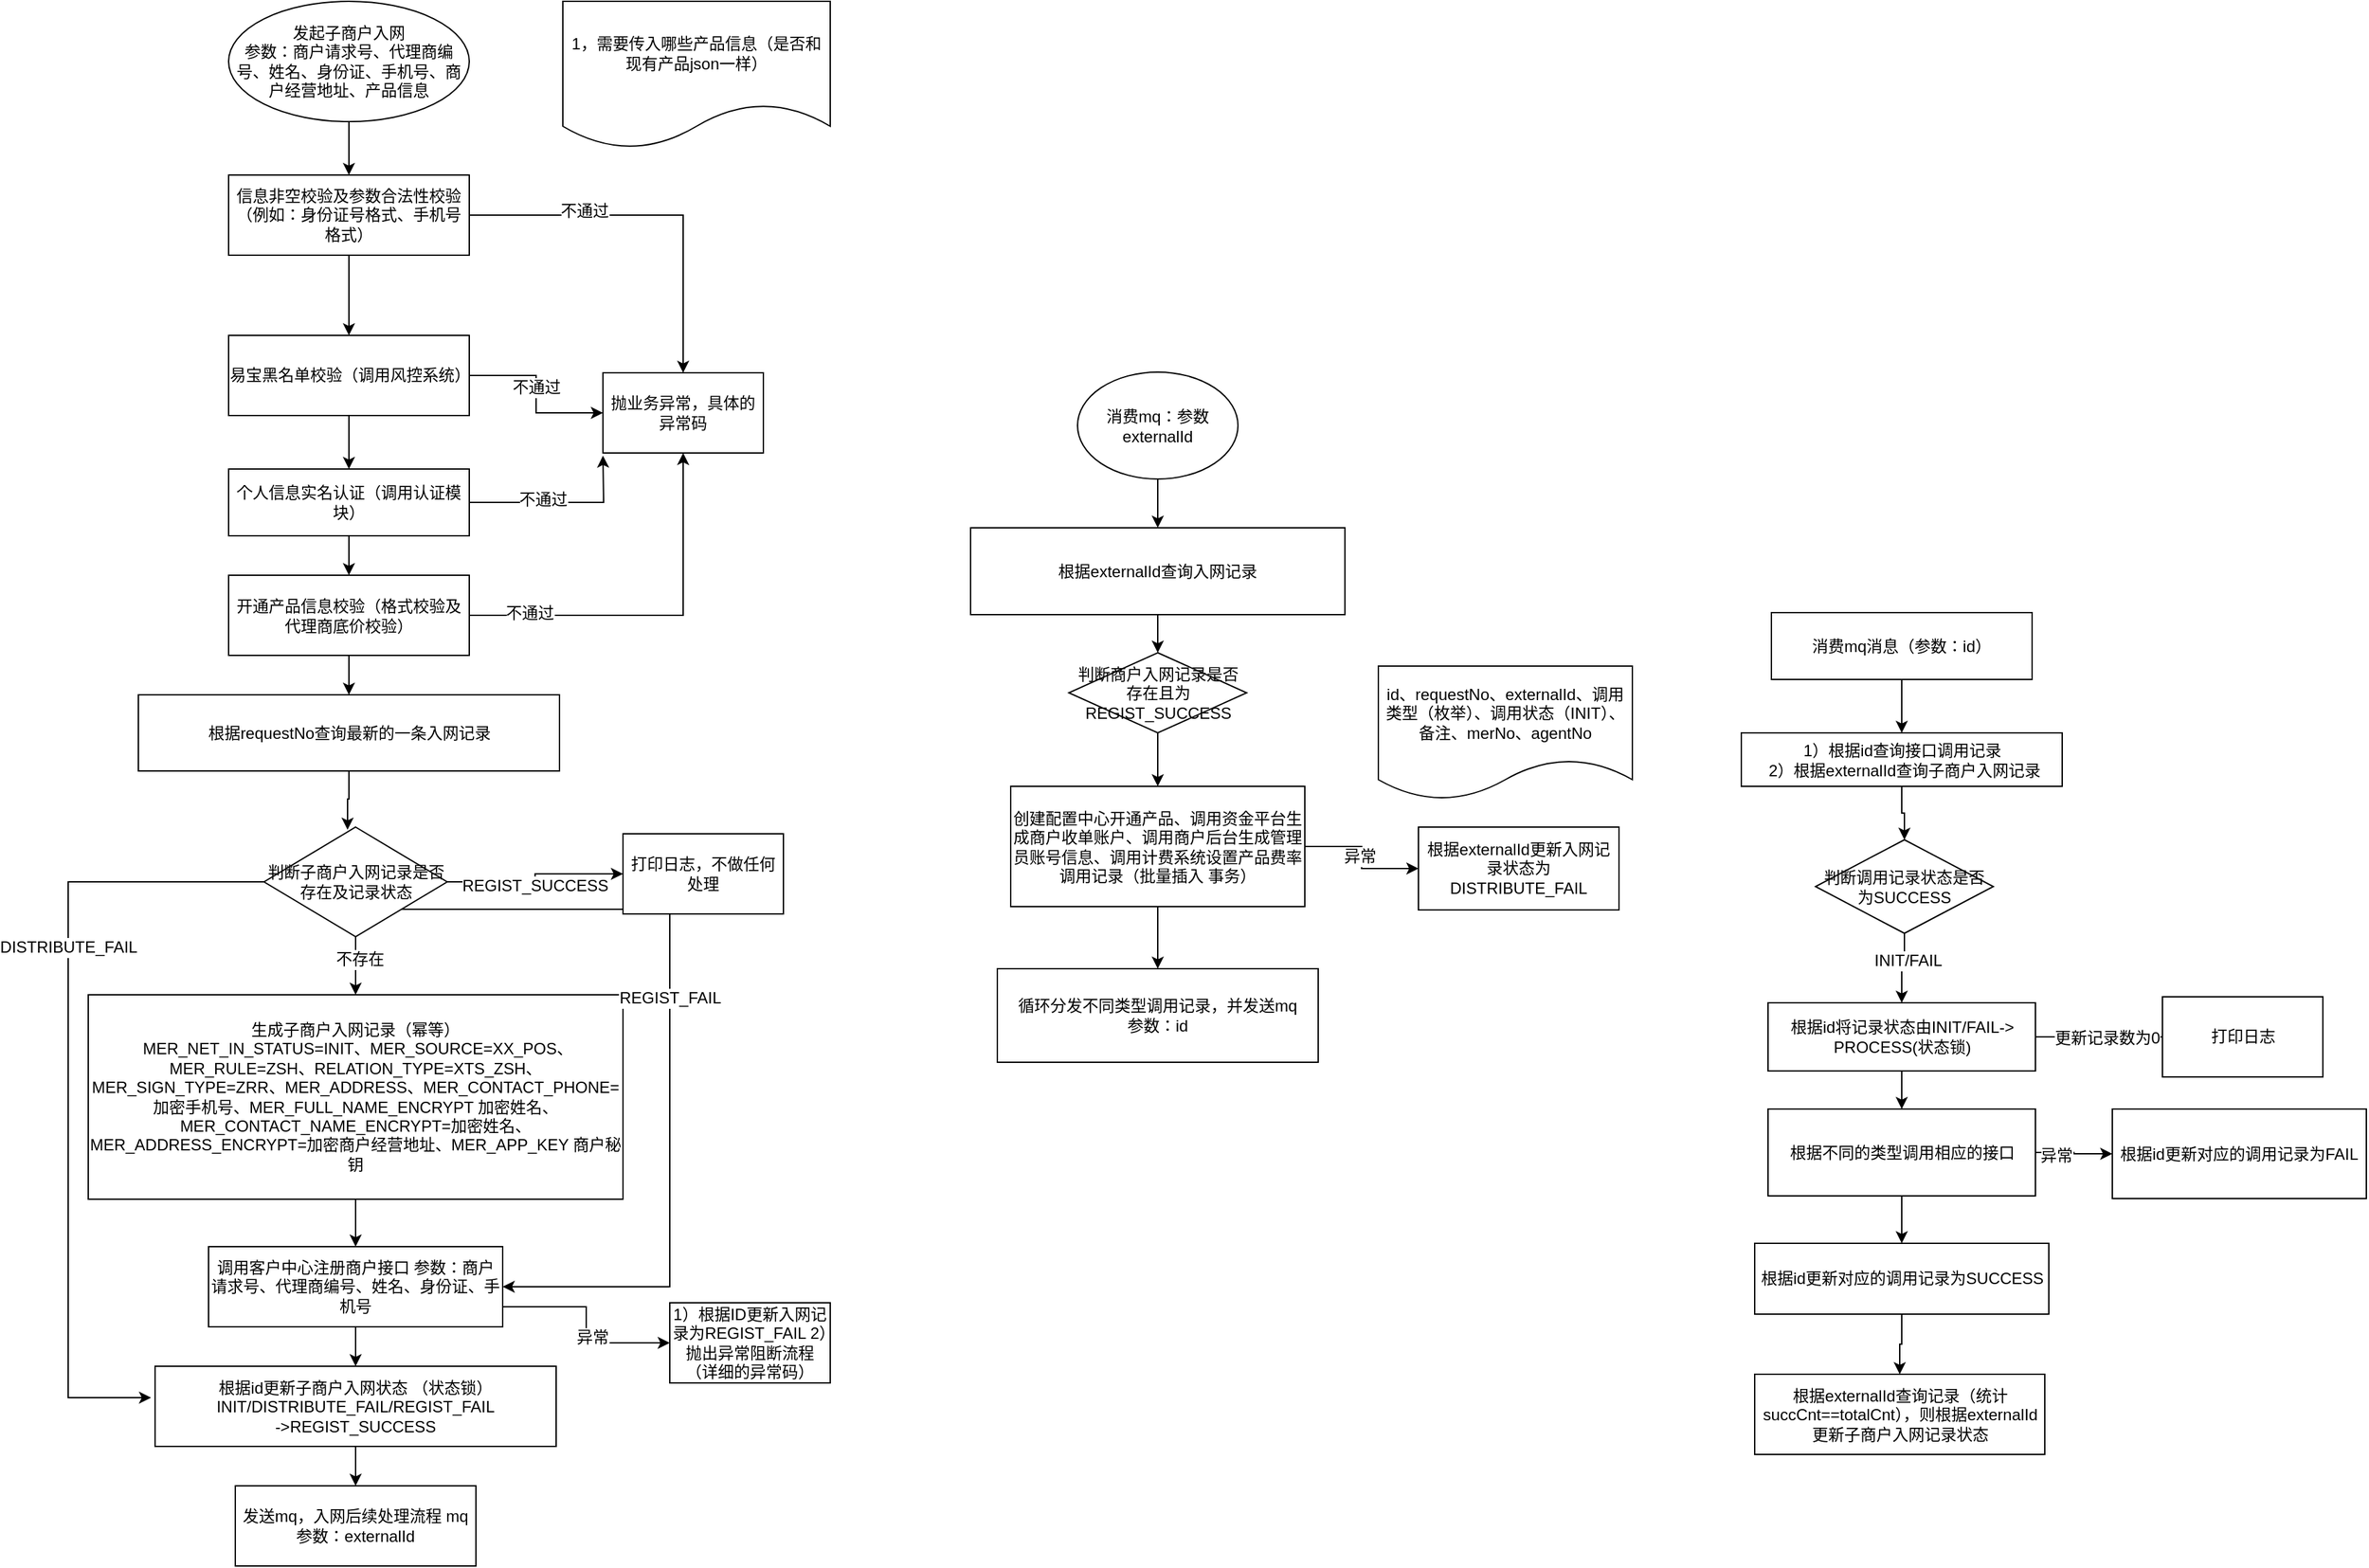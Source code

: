 <mxfile version="10.3.5" type="github"><diagram id="u5pQqZJTlzbkKuST2LyJ" name="Page-1"><mxGraphModel dx="3257" dy="561" grid="1" gridSize="10" guides="1" tooltips="1" connect="1" arrows="1" fold="1" page="1" pageScale="1" pageWidth="2339" pageHeight="3300" math="0" shadow="0"><root><mxCell id="0"/><mxCell id="1" parent="0"/><mxCell id="589QC6NfxQiBhh_SLuO5-27" style="edgeStyle=orthogonalEdgeStyle;rounded=0;orthogonalLoop=1;jettySize=auto;html=1;exitX=0.5;exitY=1;exitDx=0;exitDy=0;" edge="1" parent="1" source="gWKkP7VUY9HwnqEXUEAB-2" target="gWKkP7VUY9HwnqEXUEAB-4"><mxGeometry relative="1" as="geometry"/></mxCell><mxCell id="gWKkP7VUY9HwnqEXUEAB-2" value="发起子商户入网&lt;br&gt;参数：商户&lt;span&gt;请求号、代理商编号、姓名、身份证、手机号、商户经营地址、产品信息&lt;/span&gt;&lt;br&gt;" style="ellipse;whiteSpace=wrap;html=1;" parent="1" vertex="1"><mxGeometry x="150" y="40" width="180" height="90" as="geometry"/></mxCell><mxCell id="gWKkP7VUY9HwnqEXUEAB-3" value="1，需要传入哪些产品信息（是否和现有产品json一样）" style="shape=document;whiteSpace=wrap;html=1;boundedLbl=1;" parent="1" vertex="1"><mxGeometry x="400" y="40" width="200" height="110" as="geometry"/></mxCell><mxCell id="589QC6NfxQiBhh_SLuO5-28" style="edgeStyle=orthogonalEdgeStyle;rounded=0;orthogonalLoop=1;jettySize=auto;html=1;" edge="1" parent="1" source="gWKkP7VUY9HwnqEXUEAB-4" target="gWKkP7VUY9HwnqEXUEAB-5"><mxGeometry relative="1" as="geometry"/></mxCell><mxCell id="589QC6NfxQiBhh_SLuO5-34" style="edgeStyle=orthogonalEdgeStyle;rounded=0;orthogonalLoop=1;jettySize=auto;html=1;" edge="1" parent="1" source="gWKkP7VUY9HwnqEXUEAB-4" target="589QC6NfxQiBhh_SLuO5-30"><mxGeometry relative="1" as="geometry"/></mxCell><mxCell id="589QC6NfxQiBhh_SLuO5-39" value="不通过" style="text;html=1;resizable=0;points=[];align=center;verticalAlign=middle;labelBackgroundColor=#ffffff;" vertex="1" connectable="0" parent="589QC6NfxQiBhh_SLuO5-34"><mxGeometry x="-0.381" y="3" relative="1" as="geometry"><mxPoint as="offset"/></mxGeometry></mxCell><mxCell id="gWKkP7VUY9HwnqEXUEAB-4" value="信息非空校验及参数合法性校验（例如：身份证号格式、手机号格式）" style="rounded=0;whiteSpace=wrap;html=1;" parent="1" vertex="1"><mxGeometry x="150" y="170" width="180" height="60" as="geometry"/></mxCell><mxCell id="589QC6NfxQiBhh_SLuO5-29" style="edgeStyle=orthogonalEdgeStyle;rounded=0;orthogonalLoop=1;jettySize=auto;html=1;exitX=0.5;exitY=1;exitDx=0;exitDy=0;" edge="1" parent="1" source="gWKkP7VUY9HwnqEXUEAB-5" target="gWKkP7VUY9HwnqEXUEAB-6"><mxGeometry relative="1" as="geometry"/></mxCell><mxCell id="589QC6NfxQiBhh_SLuO5-35" style="edgeStyle=orthogonalEdgeStyle;rounded=0;orthogonalLoop=1;jettySize=auto;html=1;exitX=1;exitY=0.5;exitDx=0;exitDy=0;" edge="1" parent="1" source="gWKkP7VUY9HwnqEXUEAB-5" target="589QC6NfxQiBhh_SLuO5-30"><mxGeometry relative="1" as="geometry"/></mxCell><mxCell id="589QC6NfxQiBhh_SLuO5-40" value="不通过" style="text;html=1;resizable=0;points=[];align=center;verticalAlign=middle;labelBackgroundColor=#ffffff;" vertex="1" connectable="0" parent="589QC6NfxQiBhh_SLuO5-35"><mxGeometry x="-0.219" y="-9" relative="1" as="geometry"><mxPoint x="9" y="9" as="offset"/></mxGeometry></mxCell><mxCell id="gWKkP7VUY9HwnqEXUEAB-5" value="易宝黑名单校验（调用风控系统）" style="rounded=0;whiteSpace=wrap;html=1;" parent="1" vertex="1"><mxGeometry x="150" y="290" width="180" height="60" as="geometry"/></mxCell><mxCell id="589QC6NfxQiBhh_SLuO5-31" style="edgeStyle=orthogonalEdgeStyle;rounded=0;orthogonalLoop=1;jettySize=auto;html=1;entryX=0.5;entryY=0;entryDx=0;entryDy=0;" edge="1" parent="1" source="gWKkP7VUY9HwnqEXUEAB-6" target="gWKkP7VUY9HwnqEXUEAB-7"><mxGeometry relative="1" as="geometry"/></mxCell><mxCell id="589QC6NfxQiBhh_SLuO5-37" style="edgeStyle=orthogonalEdgeStyle;rounded=0;orthogonalLoop=1;jettySize=auto;html=1;exitX=1;exitY=0.5;exitDx=0;exitDy=0;" edge="1" parent="1" source="gWKkP7VUY9HwnqEXUEAB-6"><mxGeometry relative="1" as="geometry"><mxPoint x="430" y="380" as="targetPoint"/></mxGeometry></mxCell><mxCell id="589QC6NfxQiBhh_SLuO5-41" value="不通过" style="text;html=1;resizable=0;points=[];align=center;verticalAlign=middle;labelBackgroundColor=#ffffff;" vertex="1" connectable="0" parent="589QC6NfxQiBhh_SLuO5-37"><mxGeometry x="-0.185" y="2" relative="1" as="geometry"><mxPoint as="offset"/></mxGeometry></mxCell><mxCell id="gWKkP7VUY9HwnqEXUEAB-6" value="个人信息实名认证（调用认证模块）" style="rounded=0;whiteSpace=wrap;html=1;" parent="1" vertex="1"><mxGeometry x="150" y="390" width="180" height="50" as="geometry"/></mxCell><mxCell id="589QC6NfxQiBhh_SLuO5-32" style="edgeStyle=orthogonalEdgeStyle;rounded=0;orthogonalLoop=1;jettySize=auto;html=1;exitX=0.5;exitY=1;exitDx=0;exitDy=0;" edge="1" parent="1" source="gWKkP7VUY9HwnqEXUEAB-7" target="589QC6NfxQiBhh_SLuO5-6"><mxGeometry relative="1" as="geometry"/></mxCell><mxCell id="589QC6NfxQiBhh_SLuO5-38" style="edgeStyle=orthogonalEdgeStyle;rounded=0;orthogonalLoop=1;jettySize=auto;html=1;exitX=1;exitY=0.5;exitDx=0;exitDy=0;" edge="1" parent="1" source="gWKkP7VUY9HwnqEXUEAB-7" target="589QC6NfxQiBhh_SLuO5-30"><mxGeometry relative="1" as="geometry"/></mxCell><mxCell id="589QC6NfxQiBhh_SLuO5-42" value="不通过" style="text;html=1;resizable=0;points=[];align=center;verticalAlign=middle;labelBackgroundColor=#ffffff;" vertex="1" connectable="0" parent="589QC6NfxQiBhh_SLuO5-38"><mxGeometry x="-0.681" y="2" relative="1" as="geometry"><mxPoint as="offset"/></mxGeometry></mxCell><mxCell id="gWKkP7VUY9HwnqEXUEAB-7" value="开通产品信息校验（格式校验及代理商底价校验）" style="rounded=0;whiteSpace=wrap;html=1;" parent="1" vertex="1"><mxGeometry x="150" y="469.5" width="180" height="60" as="geometry"/></mxCell><mxCell id="589QC6NfxQiBhh_SLuO5-25" style="edgeStyle=orthogonalEdgeStyle;rounded=0;orthogonalLoop=1;jettySize=auto;html=1;exitX=1;exitY=0.75;exitDx=0;exitDy=0;entryX=0;entryY=0.5;entryDx=0;entryDy=0;" edge="1" parent="1" source="gWKkP7VUY9HwnqEXUEAB-8" target="589QC6NfxQiBhh_SLuO5-24"><mxGeometry relative="1" as="geometry"/></mxCell><mxCell id="589QC6NfxQiBhh_SLuO5-26" value="异常" style="text;html=1;resizable=0;points=[];align=center;verticalAlign=middle;labelBackgroundColor=#ffffff;" vertex="1" connectable="0" parent="589QC6NfxQiBhh_SLuO5-25"><mxGeometry x="0.237" y="4" relative="1" as="geometry"><mxPoint as="offset"/></mxGeometry></mxCell><mxCell id="589QC6NfxQiBhh_SLuO5-45" style="edgeStyle=orthogonalEdgeStyle;rounded=0;orthogonalLoop=1;jettySize=auto;html=1;entryX=0.5;entryY=0;entryDx=0;entryDy=0;" edge="1" parent="1" source="gWKkP7VUY9HwnqEXUEAB-8" target="TwEtq8ucmO0QelcK-IW0-1"><mxGeometry relative="1" as="geometry"/></mxCell><mxCell id="gWKkP7VUY9HwnqEXUEAB-8" value="&lt;span&gt;调用客户中心注册商户接口 参数：商户&lt;/span&gt;&lt;span&gt;请求号、代理商编号、姓名、身份证、手机号&lt;/span&gt;&lt;span&gt;&lt;br&gt;&lt;/span&gt;" style="rounded=0;whiteSpace=wrap;html=1;" parent="1" vertex="1"><mxGeometry x="135" y="972" width="220" height="60" as="geometry"/></mxCell><mxCell id="589QC6NfxQiBhh_SLuO5-43" style="edgeStyle=orthogonalEdgeStyle;rounded=0;orthogonalLoop=1;jettySize=auto;html=1;entryX=0.5;entryY=0;entryDx=0;entryDy=0;" edge="1" parent="1" source="gWKkP7VUY9HwnqEXUEAB-9" target="gWKkP7VUY9HwnqEXUEAB-8"><mxGeometry relative="1" as="geometry"/></mxCell><mxCell id="gWKkP7VUY9HwnqEXUEAB-9" value="生成子商户入网记录（幂等）&lt;br&gt;&amp;nbsp;&lt;span&gt;MER_NET_IN_STATUS=INIT、&lt;/span&gt;&lt;span&gt;MER_SOURCE=XX_POS、&lt;br&gt;&lt;/span&gt;&lt;span&gt;MER_RULE=&lt;/span&gt;&lt;span&gt;ZSH、&lt;/span&gt;&lt;span&gt;RELATION_TYPE=&lt;/span&gt;&lt;span&gt;XTS_ZSH&lt;/span&gt;、MER_SIGN_TYPE=&lt;span&gt;ZRR、&lt;/span&gt;&lt;span&gt;MER_ADDRESS、&lt;/span&gt;&lt;span&gt;MER_CONTACT_PHONE=加密手机号、&lt;/span&gt;&lt;span&gt;MER_FULL_NAME_ENCRYPT 加密姓名、&lt;/span&gt;&lt;span&gt;MER_CONTACT_NAME_ENCRYPT=加密姓名、&lt;/span&gt;&lt;span&gt;&lt;br&gt;&lt;/span&gt;&lt;span&gt;MER_ADDRESS_ENCRYPT=加密商户经营地址、&lt;/span&gt;&lt;span&gt;MER_APP_KEY 商户秘钥&lt;/span&gt;" style="rounded=0;whiteSpace=wrap;html=1;" parent="1" vertex="1"><mxGeometry x="45" y="783.5" width="400" height="153" as="geometry"/></mxCell><mxCell id="589QC6NfxQiBhh_SLuO5-46" style="edgeStyle=orthogonalEdgeStyle;rounded=0;orthogonalLoop=1;jettySize=auto;html=1;" edge="1" parent="1" source="TwEtq8ucmO0QelcK-IW0-1" target="TwEtq8ucmO0QelcK-IW0-2"><mxGeometry relative="1" as="geometry"/></mxCell><mxCell id="TwEtq8ucmO0QelcK-IW0-1" value="根据id更新子商户入网状态 （状态锁）INIT/&lt;span&gt;DISTRIBUTE_FAIL/&lt;/span&gt;REGIST_FAIL&lt;span&gt;&lt;br&gt;&lt;/span&gt;-&amp;gt;&lt;span&gt;REGIST_SUCCESS&lt;/span&gt;" style="rounded=0;whiteSpace=wrap;html=1;" parent="1" vertex="1"><mxGeometry x="95" y="1061.5" width="300" height="60" as="geometry"/></mxCell><mxCell id="TwEtq8ucmO0QelcK-IW0-2" value="发送mq，入网后续处理流程 mq参数：externalId" style="rounded=0;whiteSpace=wrap;html=1;" parent="1" vertex="1"><mxGeometry x="155" y="1151" width="180" height="60" as="geometry"/></mxCell><mxCell id="Gl4hJuUlowYfxqI81KOz-55" style="edgeStyle=orthogonalEdgeStyle;rounded=0;orthogonalLoop=1;jettySize=auto;html=1;entryX=0.5;entryY=0;entryDx=0;entryDy=0;" parent="1" source="TwEtq8ucmO0QelcK-IW0-4" target="TwEtq8ucmO0QelcK-IW0-6" edge="1"><mxGeometry relative="1" as="geometry"><mxPoint x="1401.5" y="687.5" as="targetPoint"/></mxGeometry></mxCell><mxCell id="TwEtq8ucmO0QelcK-IW0-4" value="1）根据id查询接口调用记录&lt;br&gt;&amp;nbsp;2）根据externalId查询子商户入网记录&lt;br&gt;" style="rounded=0;whiteSpace=wrap;html=1;" parent="1" vertex="1"><mxGeometry x="1281.5" y="587.5" width="240" height="40" as="geometry"/></mxCell><mxCell id="Gl4hJuUlowYfxqI81KOz-56" style="edgeStyle=orthogonalEdgeStyle;rounded=0;orthogonalLoop=1;jettySize=auto;html=1;exitX=0.5;exitY=1;exitDx=0;exitDy=0;" parent="1" source="TwEtq8ucmO0QelcK-IW0-6" target="Gl4hJuUlowYfxqI81KOz-1" edge="1"><mxGeometry relative="1" as="geometry"/></mxCell><mxCell id="Gl4hJuUlowYfxqI81KOz-57" value="INIT/FAIL" style="text;html=1;resizable=0;points=[];align=center;verticalAlign=middle;labelBackgroundColor=#ffffff;" parent="Gl4hJuUlowYfxqI81KOz-56" vertex="1" connectable="0"><mxGeometry x="-0.259" y="2" relative="1" as="geometry"><mxPoint as="offset"/></mxGeometry></mxCell><mxCell id="TwEtq8ucmO0QelcK-IW0-6" value="判断调用记录状态是否为SUCCESS" style="rhombus;whiteSpace=wrap;html=1;" parent="1" vertex="1"><mxGeometry x="1337" y="667.5" width="133" height="70" as="geometry"/></mxCell><mxCell id="TwEtq8ucmO0QelcK-IW0-20" style="edgeStyle=orthogonalEdgeStyle;rounded=0;orthogonalLoop=1;jettySize=auto;html=1;" parent="1" source="TwEtq8ucmO0QelcK-IW0-7" target="TwEtq8ucmO0QelcK-IW0-19" edge="1"><mxGeometry relative="1" as="geometry"/></mxCell><mxCell id="TwEtq8ucmO0QelcK-IW0-21" value="异常" style="text;html=1;resizable=0;points=[];align=center;verticalAlign=middle;labelBackgroundColor=#ffffff;" parent="TwEtq8ucmO0QelcK-IW0-20" vertex="1" connectable="0"><mxGeometry x="-0.472" y="-2" relative="1" as="geometry"><mxPoint as="offset"/></mxGeometry></mxCell><mxCell id="Gl4hJuUlowYfxqI81KOz-20" style="edgeStyle=orthogonalEdgeStyle;rounded=0;orthogonalLoop=1;jettySize=auto;html=1;" parent="1" source="TwEtq8ucmO0QelcK-IW0-7" target="TwEtq8ucmO0QelcK-IW0-16" edge="1"><mxGeometry relative="1" as="geometry"/></mxCell><mxCell id="TwEtq8ucmO0QelcK-IW0-7" value="根据不同的类型调用相应的接口" style="rounded=0;whiteSpace=wrap;html=1;" parent="1" vertex="1"><mxGeometry x="1301.5" y="869" width="200" height="65" as="geometry"/></mxCell><mxCell id="589QC6NfxQiBhh_SLuO5-48" style="edgeStyle=orthogonalEdgeStyle;rounded=0;orthogonalLoop=1;jettySize=auto;html=1;" edge="1" parent="1" source="TwEtq8ucmO0QelcK-IW0-10" target="Gl4hJuUlowYfxqI81KOz-48"><mxGeometry relative="1" as="geometry"/></mxCell><mxCell id="TwEtq8ucmO0QelcK-IW0-10" value="判断商户入网记录是否存在且为REGIST_SUCCESS" style="rhombus;whiteSpace=wrap;html=1;" parent="1" vertex="1"><mxGeometry x="778.5" y="527.5" width="133" height="60" as="geometry"/></mxCell><mxCell id="589QC6NfxQiBhh_SLuO5-5" style="edgeStyle=orthogonalEdgeStyle;rounded=0;orthogonalLoop=1;jettySize=auto;html=1;" edge="1" parent="1" source="TwEtq8ucmO0QelcK-IW0-16" target="Gl4hJuUlowYfxqI81KOz-58"><mxGeometry relative="1" as="geometry"/></mxCell><mxCell id="TwEtq8ucmO0QelcK-IW0-16" value="根据id更新对应的调用记录为SUCCESS" style="rounded=0;whiteSpace=wrap;html=1;" parent="1" vertex="1"><mxGeometry x="1291.5" y="969.5" width="220" height="53" as="geometry"/></mxCell><mxCell id="TwEtq8ucmO0QelcK-IW0-19" value="根据id更新对应的调用记录为FAIL" style="rounded=0;whiteSpace=wrap;html=1;" parent="1" vertex="1"><mxGeometry x="1559" y="869" width="190" height="67" as="geometry"/></mxCell><mxCell id="Gl4hJuUlowYfxqI81KOz-16" style="edgeStyle=orthogonalEdgeStyle;rounded=0;orthogonalLoop=1;jettySize=auto;html=1;" parent="1" source="Gl4hJuUlowYfxqI81KOz-1" target="TwEtq8ucmO0QelcK-IW0-7" edge="1"><mxGeometry relative="1" as="geometry"/></mxCell><mxCell id="Gl4hJuUlowYfxqI81KOz-18" style="edgeStyle=orthogonalEdgeStyle;rounded=0;orthogonalLoop=1;jettySize=auto;html=1;" parent="1" source="Gl4hJuUlowYfxqI81KOz-1" target="Gl4hJuUlowYfxqI81KOz-17" edge="1"><mxGeometry relative="1" as="geometry"/></mxCell><mxCell id="Gl4hJuUlowYfxqI81KOz-24" value="更新记录数为0" style="text;html=1;resizable=0;points=[];align=center;verticalAlign=middle;labelBackgroundColor=#ffffff;" parent="Gl4hJuUlowYfxqI81KOz-18" vertex="1" connectable="0"><mxGeometry x="0.124" y="-1" relative="1" as="geometry"><mxPoint as="offset"/></mxGeometry></mxCell><mxCell id="Gl4hJuUlowYfxqI81KOz-1" value="根据id将记录状态由INIT/FAIL-&amp;gt; PROCESS(状态锁)" style="rounded=0;whiteSpace=wrap;html=1;" parent="1" vertex="1"><mxGeometry x="1301.5" y="789.5" width="200" height="51" as="geometry"/></mxCell><mxCell id="Gl4hJuUlowYfxqI81KOz-17" value="打印日志" style="rounded=0;whiteSpace=wrap;html=1;" parent="1" vertex="1"><mxGeometry x="1596.5" y="785" width="120" height="60" as="geometry"/></mxCell><mxCell id="589QC6NfxQiBhh_SLuO5-50" style="edgeStyle=orthogonalEdgeStyle;rounded=0;orthogonalLoop=1;jettySize=auto;html=1;" edge="1" parent="1" source="Gl4hJuUlowYfxqI81KOz-48" target="589QC6NfxQiBhh_SLuO5-49"><mxGeometry relative="1" as="geometry"/></mxCell><mxCell id="589QC6NfxQiBhh_SLuO5-51" value="异常" style="text;html=1;resizable=0;points=[];align=center;verticalAlign=middle;labelBackgroundColor=#ffffff;" vertex="1" connectable="0" parent="589QC6NfxQiBhh_SLuO5-50"><mxGeometry x="-0.188" y="-7" relative="1" as="geometry"><mxPoint as="offset"/></mxGeometry></mxCell><mxCell id="589QC6NfxQiBhh_SLuO5-54" style="edgeStyle=orthogonalEdgeStyle;rounded=0;orthogonalLoop=1;jettySize=auto;html=1;entryX=0.5;entryY=0;entryDx=0;entryDy=0;" edge="1" parent="1" source="Gl4hJuUlowYfxqI81KOz-48" target="Gl4hJuUlowYfxqI81KOz-50"><mxGeometry relative="1" as="geometry"/></mxCell><mxCell id="Gl4hJuUlowYfxqI81KOz-48" value="创建配置中心开通产品、调用资金平台生成商户收单账户、调用商户后台生成管理员账号信息、调用计费系统设置产品费率调用记录（批量插入 事务）&lt;br&gt;" style="rounded=0;whiteSpace=wrap;html=1;" parent="1" vertex="1"><mxGeometry x="735" y="627.5" width="220" height="90" as="geometry"/></mxCell><mxCell id="Gl4hJuUlowYfxqI81KOz-49" value="id、requestNo、externalId、调用类型（枚举）、调用状态（INIT）、备注、merNo、agentNo" style="shape=document;whiteSpace=wrap;html=1;boundedLbl=1;" parent="1" vertex="1"><mxGeometry x="1010" y="537.5" width="190" height="100" as="geometry"/></mxCell><mxCell id="Gl4hJuUlowYfxqI81KOz-50" value="循环分发不同类型调用记录，并发送mq&lt;br&gt;参数：id&lt;br&gt;" style="rounded=0;whiteSpace=wrap;html=1;" parent="1" vertex="1"><mxGeometry x="725" y="764" width="240" height="70" as="geometry"/></mxCell><mxCell id="Gl4hJuUlowYfxqI81KOz-54" style="edgeStyle=orthogonalEdgeStyle;rounded=0;orthogonalLoop=1;jettySize=auto;html=1;entryX=0.5;entryY=0;entryDx=0;entryDy=0;" parent="1" source="Gl4hJuUlowYfxqI81KOz-53" target="TwEtq8ucmO0QelcK-IW0-4" edge="1"><mxGeometry relative="1" as="geometry"/></mxCell><mxCell id="Gl4hJuUlowYfxqI81KOz-53" value="消费mq消息（参数：id）" style="rounded=0;whiteSpace=wrap;html=1;" parent="1" vertex="1"><mxGeometry x="1304" y="497.5" width="195" height="50" as="geometry"/></mxCell><mxCell id="Gl4hJuUlowYfxqI81KOz-58" value="根据externalId查询记录（统计succCnt==totalCnt），则根据externalId&lt;br&gt;更新子商户入网记录状态" style="rounded=0;whiteSpace=wrap;html=1;" parent="1" vertex="1"><mxGeometry x="1291.5" y="1067.5" width="217" height="60" as="geometry"/></mxCell><mxCell id="589QC6NfxQiBhh_SLuO5-3" style="edgeStyle=orthogonalEdgeStyle;rounded=0;orthogonalLoop=1;jettySize=auto;html=1;" edge="1" parent="1" source="589QC6NfxQiBhh_SLuO5-1" target="589QC6NfxQiBhh_SLuO5-2"><mxGeometry relative="1" as="geometry"/></mxCell><mxCell id="589QC6NfxQiBhh_SLuO5-1" value="消费mq：参数 externalId" style="ellipse;whiteSpace=wrap;html=1;" vertex="1" parent="1"><mxGeometry x="785" y="317.5" width="120" height="80" as="geometry"/></mxCell><mxCell id="589QC6NfxQiBhh_SLuO5-4" style="edgeStyle=orthogonalEdgeStyle;rounded=0;orthogonalLoop=1;jettySize=auto;html=1;" edge="1" parent="1" source="589QC6NfxQiBhh_SLuO5-2" target="TwEtq8ucmO0QelcK-IW0-10"><mxGeometry relative="1" as="geometry"/></mxCell><mxCell id="589QC6NfxQiBhh_SLuO5-2" value="根据externalId查询入网记录" style="rounded=0;whiteSpace=wrap;html=1;" vertex="1" parent="1"><mxGeometry x="705" y="434" width="280" height="65" as="geometry"/></mxCell><mxCell id="589QC6NfxQiBhh_SLuO5-33" style="edgeStyle=orthogonalEdgeStyle;rounded=0;orthogonalLoop=1;jettySize=auto;html=1;entryX=0.456;entryY=0.024;entryDx=0;entryDy=0;entryPerimeter=0;" edge="1" parent="1" source="589QC6NfxQiBhh_SLuO5-6" target="589QC6NfxQiBhh_SLuO5-7"><mxGeometry relative="1" as="geometry"/></mxCell><mxCell id="589QC6NfxQiBhh_SLuO5-6" value="根据requestNo查询最新的一条入网记录" style="rounded=0;whiteSpace=wrap;html=1;" vertex="1" parent="1"><mxGeometry x="82.5" y="559" width="315" height="57" as="geometry"/></mxCell><mxCell id="589QC6NfxQiBhh_SLuO5-8" style="edgeStyle=orthogonalEdgeStyle;rounded=0;orthogonalLoop=1;jettySize=auto;html=1;entryX=-0.01;entryY=0.408;entryDx=0;entryDy=0;entryPerimeter=0;exitX=0;exitY=0.5;exitDx=0;exitDy=0;" edge="1" parent="1" source="589QC6NfxQiBhh_SLuO5-7" target="TwEtq8ucmO0QelcK-IW0-1"><mxGeometry relative="1" as="geometry"><mxPoint x="10" y="1088" as="targetPoint"/><Array as="points"><mxPoint x="30" y="699"/><mxPoint x="30" y="1085"/></Array></mxGeometry></mxCell><mxCell id="589QC6NfxQiBhh_SLuO5-23" value="DISTRIBUTE_FAIL" style="text;html=1;resizable=0;points=[];align=center;verticalAlign=middle;labelBackgroundColor=#ffffff;" vertex="1" connectable="0" parent="589QC6NfxQiBhh_SLuO5-8"><mxGeometry x="-0.502" y="47" relative="1" as="geometry"><mxPoint x="-47" y="47" as="offset"/></mxGeometry></mxCell><mxCell id="589QC6NfxQiBhh_SLuO5-11" style="edgeStyle=orthogonalEdgeStyle;rounded=0;orthogonalLoop=1;jettySize=auto;html=1;" edge="1" parent="1" source="589QC6NfxQiBhh_SLuO5-7" target="gWKkP7VUY9HwnqEXUEAB-9"><mxGeometry relative="1" as="geometry"/></mxCell><mxCell id="589QC6NfxQiBhh_SLuO5-13" value="不存在" style="text;html=1;resizable=0;points=[];align=center;verticalAlign=middle;labelBackgroundColor=#ffffff;" vertex="1" connectable="0" parent="589QC6NfxQiBhh_SLuO5-11"><mxGeometry x="-0.218" y="3" relative="1" as="geometry"><mxPoint as="offset"/></mxGeometry></mxCell><mxCell id="589QC6NfxQiBhh_SLuO5-16" style="edgeStyle=orthogonalEdgeStyle;rounded=0;orthogonalLoop=1;jettySize=auto;html=1;entryX=0;entryY=0.5;entryDx=0;entryDy=0;" edge="1" parent="1" source="589QC6NfxQiBhh_SLuO5-7" target="589QC6NfxQiBhh_SLuO5-14"><mxGeometry relative="1" as="geometry"/></mxCell><mxCell id="589QC6NfxQiBhh_SLuO5-18" value="&lt;span&gt;REGIST_SUCCESS&lt;/span&gt;&lt;br&gt;" style="text;html=1;resizable=0;points=[];align=center;verticalAlign=middle;labelBackgroundColor=#ffffff;" vertex="1" connectable="0" parent="589QC6NfxQiBhh_SLuO5-16"><mxGeometry x="-0.047" y="-3" relative="1" as="geometry"><mxPoint as="offset"/></mxGeometry></mxCell><mxCell id="589QC6NfxQiBhh_SLuO5-19" style="edgeStyle=orthogonalEdgeStyle;rounded=0;orthogonalLoop=1;jettySize=auto;html=1;exitX=1;exitY=1;exitDx=0;exitDy=0;entryX=1;entryY=0.5;entryDx=0;entryDy=0;" edge="1" parent="1" source="589QC6NfxQiBhh_SLuO5-7" target="gWKkP7VUY9HwnqEXUEAB-8"><mxGeometry relative="1" as="geometry"><Array as="points"><mxPoint x="480" y="720"/><mxPoint x="480" y="1002"/></Array></mxGeometry></mxCell><mxCell id="589QC6NfxQiBhh_SLuO5-20" value="REGIST_FAIL" style="text;html=1;resizable=0;points=[];align=center;verticalAlign=middle;labelBackgroundColor=#ffffff;" vertex="1" connectable="0" parent="589QC6NfxQiBhh_SLuO5-19"><mxGeometry x="-0.342" y="-66" relative="1" as="geometry"><mxPoint as="offset"/></mxGeometry></mxCell><mxCell id="589QC6NfxQiBhh_SLuO5-7" value="判断子商户入网记录是否存在及记录状态" style="rhombus;whiteSpace=wrap;html=1;" vertex="1" parent="1"><mxGeometry x="176.5" y="658" width="137" height="82" as="geometry"/></mxCell><mxCell id="589QC6NfxQiBhh_SLuO5-14" value="打印日志，不做任何处理" style="rounded=0;whiteSpace=wrap;html=1;" vertex="1" parent="1"><mxGeometry x="445" y="663" width="120" height="60" as="geometry"/></mxCell><mxCell id="589QC6NfxQiBhh_SLuO5-24" value="1）根据ID更新入网记录为&lt;span&gt;REGIST_FAIL 2）抛出异常阻断流程（详细的异常码）&lt;/span&gt;" style="rounded=0;whiteSpace=wrap;html=1;" vertex="1" parent="1"><mxGeometry x="480" y="1014" width="120" height="60" as="geometry"/></mxCell><mxCell id="589QC6NfxQiBhh_SLuO5-30" value="抛业务异常，具体的异常码" style="rounded=0;whiteSpace=wrap;html=1;" vertex="1" parent="1"><mxGeometry x="430" y="318" width="120" height="60" as="geometry"/></mxCell><mxCell id="589QC6NfxQiBhh_SLuO5-49" value="根据externalId更新入网记录状态为&lt;span&gt;DISTRIBUTE_FAIL&lt;/span&gt;" style="rounded=0;whiteSpace=wrap;html=1;" vertex="1" parent="1"><mxGeometry x="1040" y="658" width="150" height="62" as="geometry"/></mxCell></root></mxGraphModel></diagram></mxfile>